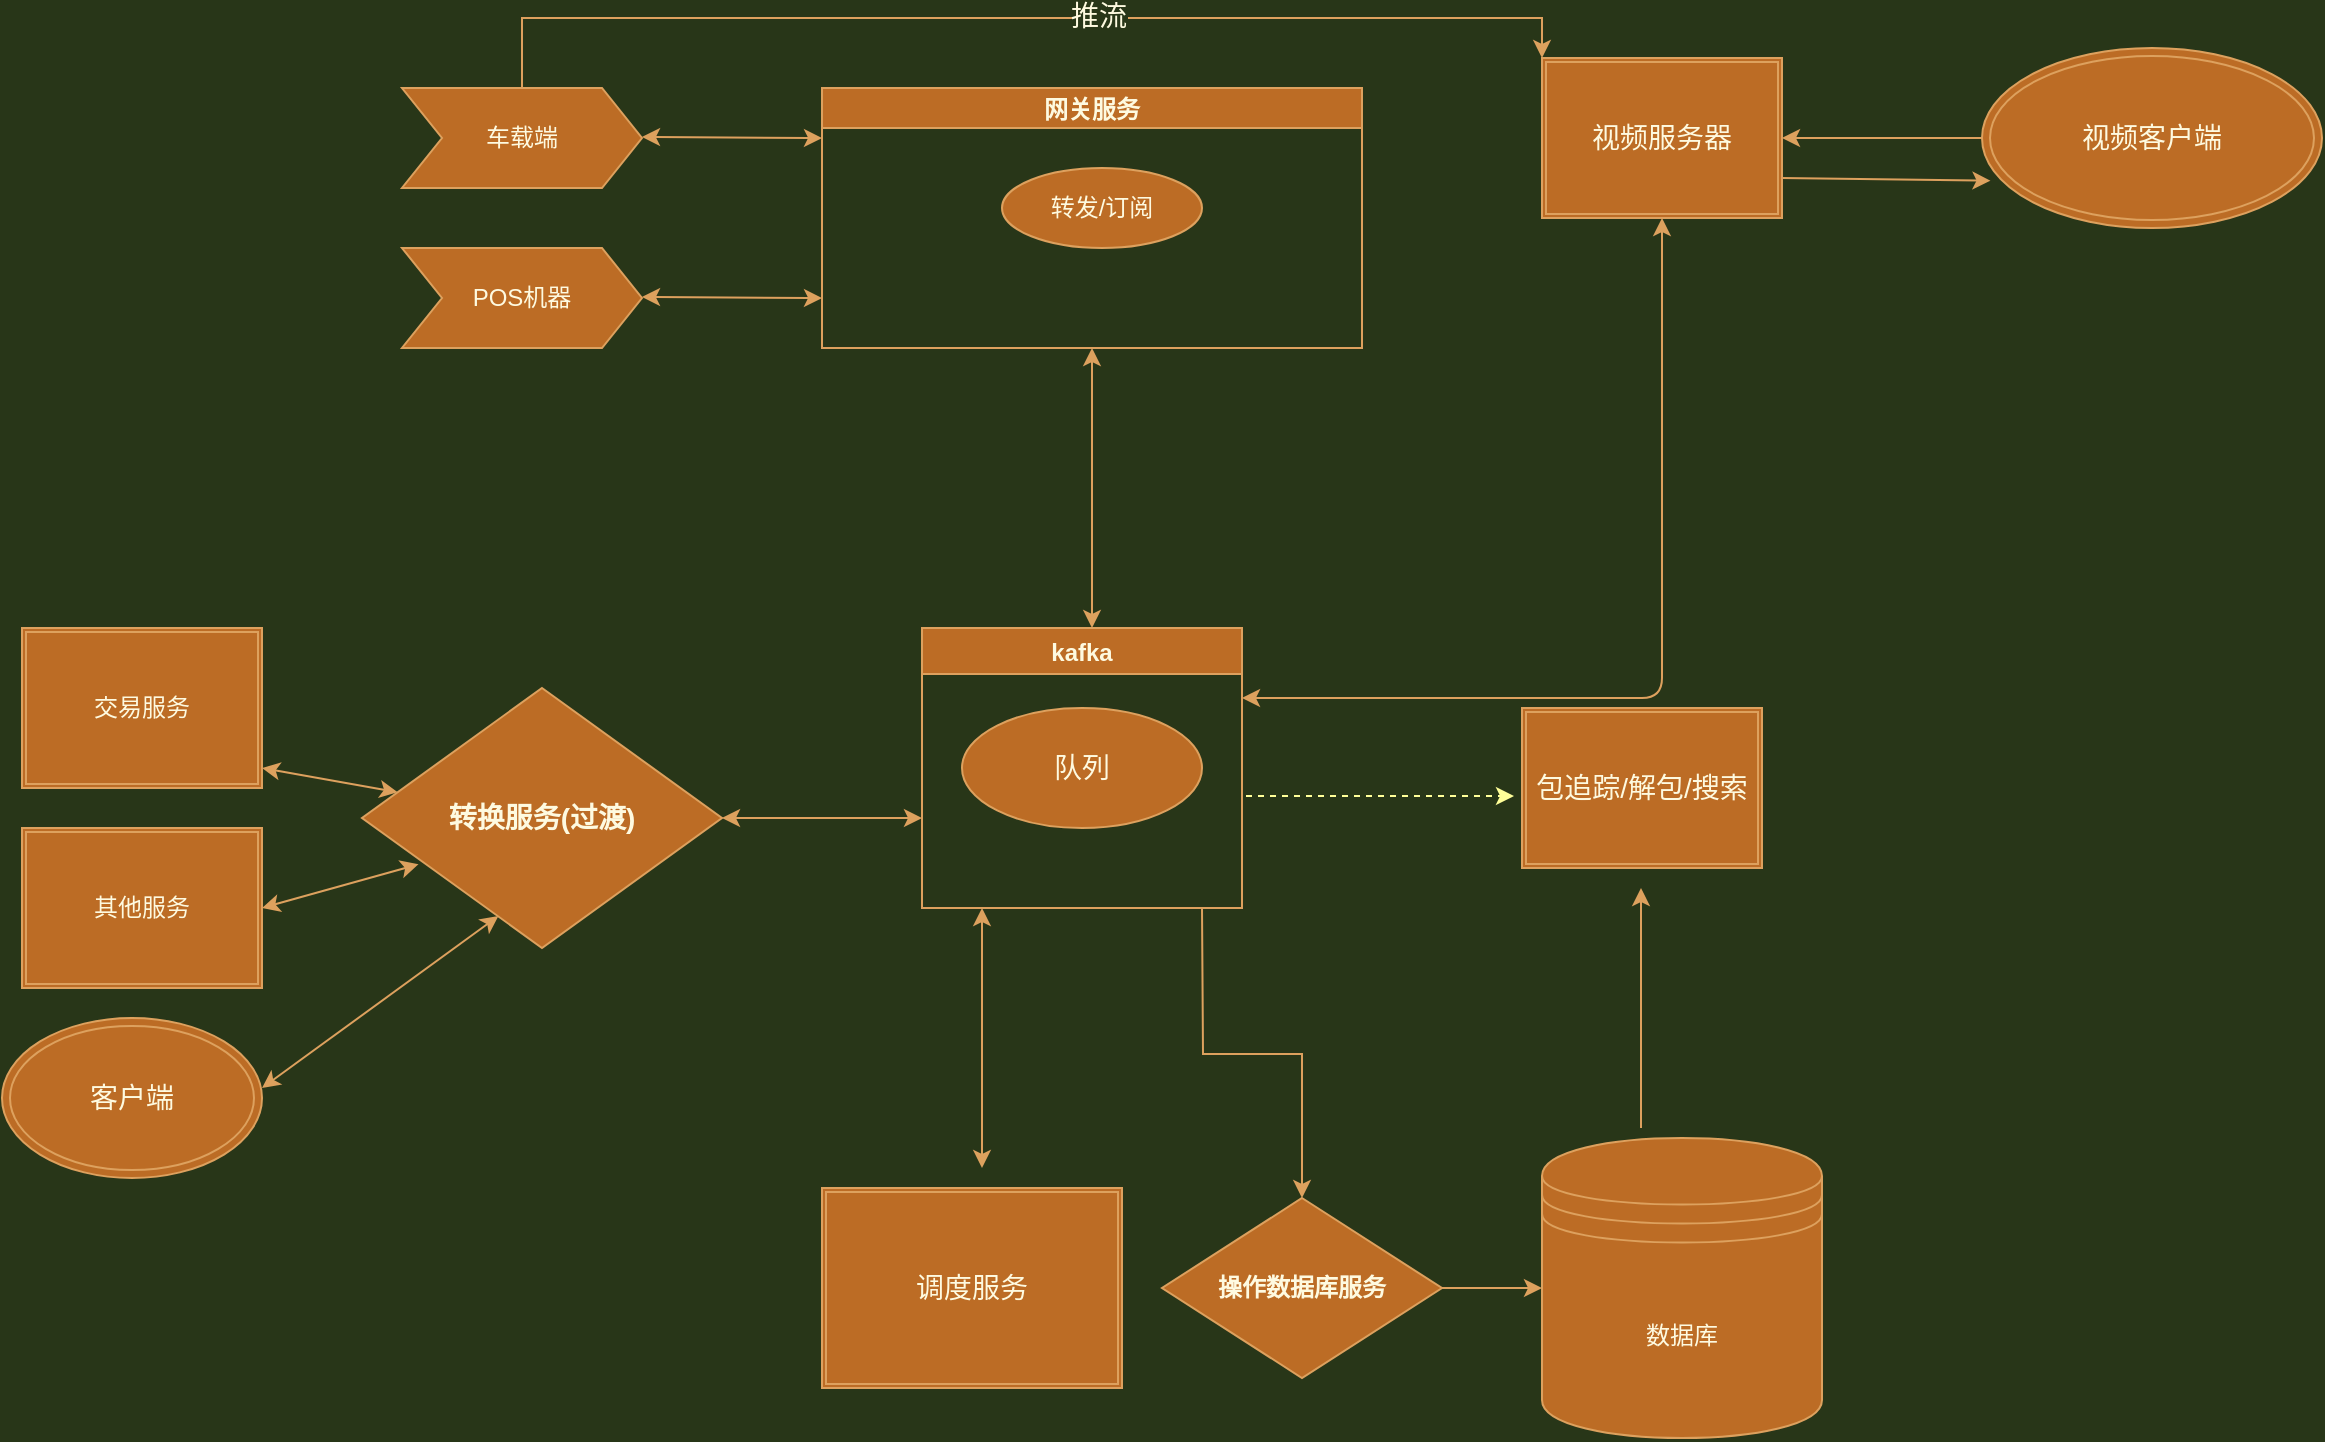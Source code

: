 <mxfile version="15.7.3" type="github">
  <diagram id="n3MaCTVb5JXNfdPg11m9" name="Page-1">
    <mxGraphModel dx="1822" dy="762" grid="0" gridSize="10" guides="1" tooltips="1" connect="1" arrows="1" fold="1" page="0" pageScale="1" pageWidth="827" pageHeight="1169" background="#283618" math="0" shadow="0">
      <root>
        <mxCell id="0" />
        <mxCell id="1" parent="0" />
        <mxCell id="E61O95-FBvWglqyfgdAV-2" value="网关服务" style="swimlane;startSize=20;horizontal=1;containerType=tree;fillColor=#BC6C25;strokeColor=#DDA15E;fontColor=#FEFAE0;" parent="1" vertex="1">
          <mxGeometry x="200" y="120" width="270" height="130" as="geometry" />
        </mxCell>
        <mxCell id="E61O95-FBvWglqyfgdAV-7" value="转发/订阅" style="ellipse;whiteSpace=wrap;html=1;align=center;treeFolding=1;treeMoving=1;newEdgeStyle={&quot;edgeStyle&quot;:&quot;entityRelationEdgeStyle&quot;,&quot;startArrow&quot;:&quot;none&quot;,&quot;endArrow&quot;:&quot;none&quot;,&quot;segment&quot;:10,&quot;curved&quot;:1};fillColor=#BC6C25;strokeColor=#DDA15E;fontColor=#FEFAE0;" parent="E61O95-FBvWglqyfgdAV-2" vertex="1">
          <mxGeometry x="90" y="40" width="100" height="40" as="geometry" />
        </mxCell>
        <mxCell id="E61O95-FBvWglqyfgdAV-15" value="POS机器" style="shape=step;perimeter=stepPerimeter;whiteSpace=wrap;html=1;fixedSize=1;fillColor=#BC6C25;strokeColor=#DDA15E;fontColor=#FEFAE0;" parent="1" vertex="1">
          <mxGeometry x="-10" y="200" width="120" height="50" as="geometry" />
        </mxCell>
        <object label="" id="E61O95-FBvWglqyfgdAV-96">
          <mxCell style="edgeStyle=orthogonalEdgeStyle;rounded=0;orthogonalLoop=1;jettySize=auto;html=1;exitX=0.5;exitY=0;exitDx=0;exitDy=0;entryX=0;entryY=0;entryDx=0;entryDy=0;fontSize=14;strokeColor=#DDA15E;fontColor=#FEFAE0;labelBackgroundColor=#283618;" parent="1" source="E61O95-FBvWglqyfgdAV-17" target="E61O95-FBvWglqyfgdAV-88" edge="1">
            <mxGeometry relative="1" as="geometry" />
          </mxCell>
        </object>
        <mxCell id="E61O95-FBvWglqyfgdAV-97" value="推流" style="edgeLabel;html=1;align=center;verticalAlign=middle;resizable=0;points=[];fontSize=14;fontColor=#FEFAE0;labelBackgroundColor=#283618;" parent="E61O95-FBvWglqyfgdAV-96" vertex="1" connectable="0">
          <mxGeometry x="0.144" y="1" relative="1" as="geometry">
            <mxPoint as="offset" />
          </mxGeometry>
        </mxCell>
        <mxCell id="E61O95-FBvWglqyfgdAV-17" value="车载端" style="shape=step;perimeter=stepPerimeter;whiteSpace=wrap;html=1;fixedSize=1;fillColor=#BC6C25;strokeColor=#DDA15E;fontColor=#FEFAE0;" parent="1" vertex="1">
          <mxGeometry x="-10" y="120" width="120" height="50" as="geometry" />
        </mxCell>
        <mxCell id="E61O95-FBvWglqyfgdAV-56" value="" style="edgeStyle=orthogonalEdgeStyle;rounded=0;orthogonalLoop=1;jettySize=auto;html=1;strokeColor=#DDA15E;fontColor=#FEFAE0;labelBackgroundColor=#283618;" parent="1" target="E61O95-FBvWglqyfgdAV-55" edge="1">
          <mxGeometry relative="1" as="geometry">
            <mxPoint x="390" y="530" as="sourcePoint" />
          </mxGeometry>
        </mxCell>
        <mxCell id="E61O95-FBvWglqyfgdAV-48" value="kafka" style="swimlane;fillColor=#BC6C25;strokeColor=#DDA15E;fontColor=#FEFAE0;" parent="1" vertex="1">
          <mxGeometry x="250" y="390" width="160" height="140" as="geometry">
            <mxRectangle x="40" y="390" width="60" height="23" as="alternateBounds" />
          </mxGeometry>
        </mxCell>
        <mxCell id="E61O95-FBvWglqyfgdAV-61" style="edgeStyle=orthogonalEdgeStyle;rounded=0;orthogonalLoop=1;jettySize=auto;html=1;entryX=0;entryY=0.5;entryDx=0;entryDy=0;strokeColor=#DDA15E;fontColor=#FEFAE0;labelBackgroundColor=#283618;" parent="1" source="E61O95-FBvWglqyfgdAV-55" target="E61O95-FBvWglqyfgdAV-60" edge="1">
          <mxGeometry relative="1" as="geometry" />
        </mxCell>
        <mxCell id="E61O95-FBvWglqyfgdAV-55" value="操作数据库服务" style="rhombus;whiteSpace=wrap;html=1;fontStyle=1;startSize=23;fillColor=#BC6C25;strokeColor=#DDA15E;fontColor=#FEFAE0;" parent="1" vertex="1">
          <mxGeometry x="370" y="675" width="140" height="90" as="geometry" />
        </mxCell>
        <mxCell id="E61O95-FBvWglqyfgdAV-58" value="&lt;font style=&quot;font-size: 14px&quot;&gt;转换服务(过渡)&lt;/font&gt;" style="rhombus;whiteSpace=wrap;html=1;fontStyle=1;startSize=23;fillColor=#BC6C25;strokeColor=#DDA15E;fontColor=#FEFAE0;" parent="1" vertex="1">
          <mxGeometry x="-30" y="420" width="180" height="130" as="geometry" />
        </mxCell>
        <mxCell id="E61O95-FBvWglqyfgdAV-60" value="数据库" style="shape=datastore;whiteSpace=wrap;html=1;fillColor=#BC6C25;strokeColor=#DDA15E;fontColor=#FEFAE0;" parent="1" vertex="1">
          <mxGeometry x="560" y="645" width="140" height="150" as="geometry" />
        </mxCell>
        <mxCell id="E61O95-FBvWglqyfgdAV-75" value="" style="endArrow=classic;startArrow=classic;html=1;rounded=0;strokeColor=#DDA15E;fontColor=#FEFAE0;labelBackgroundColor=#283618;" parent="1" edge="1">
          <mxGeometry width="50" height="50" relative="1" as="geometry">
            <mxPoint x="110" y="224.5" as="sourcePoint" />
            <mxPoint x="200" y="225" as="targetPoint" />
          </mxGeometry>
        </mxCell>
        <mxCell id="E61O95-FBvWglqyfgdAV-76" value="" style="endArrow=classic;startArrow=classic;html=1;rounded=0;strokeColor=#DDA15E;fontColor=#FEFAE0;labelBackgroundColor=#283618;" parent="1" edge="1">
          <mxGeometry width="50" height="50" relative="1" as="geometry">
            <mxPoint x="110" y="144.5" as="sourcePoint" />
            <mxPoint x="200" y="145" as="targetPoint" />
          </mxGeometry>
        </mxCell>
        <mxCell id="E61O95-FBvWglqyfgdAV-77" value="交易服务" style="shape=ext;double=1;rounded=0;whiteSpace=wrap;html=1;fillColor=#BC6C25;strokeColor=#DDA15E;fontColor=#FEFAE0;" parent="1" vertex="1">
          <mxGeometry x="-200" y="390" width="120" height="80" as="geometry" />
        </mxCell>
        <mxCell id="E61O95-FBvWglqyfgdAV-78" value="其他服务" style="shape=ext;double=1;rounded=0;whiteSpace=wrap;html=1;fillColor=#BC6C25;strokeColor=#DDA15E;fontColor=#FEFAE0;" parent="1" vertex="1">
          <mxGeometry x="-200" y="490" width="120" height="80" as="geometry" />
        </mxCell>
        <mxCell id="E61O95-FBvWglqyfgdAV-87" value="&lt;font style=&quot;font-size: 14px&quot;&gt;调度服务&lt;/font&gt;" style="shape=ext;double=1;rounded=0;whiteSpace=wrap;html=1;fillColor=#BC6C25;strokeColor=#DDA15E;fontColor=#FEFAE0;" parent="1" vertex="1">
          <mxGeometry x="200" y="670" width="150" height="100" as="geometry" />
        </mxCell>
        <mxCell id="E61O95-FBvWglqyfgdAV-106" style="edgeStyle=none;rounded=0;orthogonalLoop=1;jettySize=auto;html=1;exitX=1;exitY=0.75;exitDx=0;exitDy=0;entryX=0.025;entryY=0.737;entryDx=0;entryDy=0;entryPerimeter=0;fontSize=14;strokeColor=#DDA15E;fontColor=#FEFAE0;labelBackgroundColor=#283618;" parent="1" source="E61O95-FBvWglqyfgdAV-88" target="E61O95-FBvWglqyfgdAV-91" edge="1">
          <mxGeometry relative="1" as="geometry" />
        </mxCell>
        <mxCell id="E61O95-FBvWglqyfgdAV-88" value="视频服务器" style="shape=ext;double=1;rounded=0;whiteSpace=wrap;html=1;fontSize=14;fillColor=#BC6C25;strokeColor=#DDA15E;fontColor=#FEFAE0;" parent="1" vertex="1">
          <mxGeometry x="560" y="105" width="120" height="80" as="geometry" />
        </mxCell>
        <mxCell id="E61O95-FBvWglqyfgdAV-105" style="edgeStyle=none;rounded=0;orthogonalLoop=1;jettySize=auto;html=1;entryX=1;entryY=0.5;entryDx=0;entryDy=0;fontSize=14;strokeColor=#DDA15E;fontColor=#FEFAE0;labelBackgroundColor=#283618;" parent="1" source="E61O95-FBvWglqyfgdAV-91" target="E61O95-FBvWglqyfgdAV-88" edge="1">
          <mxGeometry relative="1" as="geometry" />
        </mxCell>
        <mxCell id="E61O95-FBvWglqyfgdAV-91" value="视频客户端" style="ellipse;shape=doubleEllipse;whiteSpace=wrap;html=1;fontSize=14;fillColor=#BC6C25;strokeColor=#DDA15E;fontColor=#FEFAE0;" parent="1" vertex="1">
          <mxGeometry x="780" y="100" width="170" height="90" as="geometry" />
        </mxCell>
        <mxCell id="E61O95-FBvWglqyfgdAV-122" value="客户端" style="ellipse;shape=doubleEllipse;whiteSpace=wrap;html=1;rounded=0;sketch=0;fontSize=14;fontColor=#FEFAE0;strokeColor=#DDA15E;fillColor=#BC6C25;" parent="1" vertex="1">
          <mxGeometry x="-210" y="585" width="130" height="80" as="geometry" />
        </mxCell>
        <mxCell id="E61O95-FBvWglqyfgdAV-129" value="" style="endArrow=classic;startArrow=classic;html=1;rounded=1;sketch=0;fontSize=14;fontColor=#FEFAE0;strokeColor=#DDA15E;fillColor=#BC6C25;curved=0;labelBackgroundColor=#283618;" parent="1" source="E61O95-FBvWglqyfgdAV-58" edge="1">
          <mxGeometry width="50" height="50" relative="1" as="geometry">
            <mxPoint x="-30" y="565" as="sourcePoint" />
            <mxPoint x="250" y="485" as="targetPoint" />
          </mxGeometry>
        </mxCell>
        <mxCell id="E61O95-FBvWglqyfgdAV-130" value="" style="endArrow=classic;startArrow=classic;html=1;rounded=1;sketch=0;fontSize=14;fontColor=#FEFAE0;strokeColor=#DDA15E;fillColor=#BC6C25;curved=0;labelBackgroundColor=#283618;" parent="1" edge="1">
          <mxGeometry width="50" height="50" relative="1" as="geometry">
            <mxPoint x="280" y="660" as="sourcePoint" />
            <mxPoint x="280" y="530" as="targetPoint" />
          </mxGeometry>
        </mxCell>
        <mxCell id="E61O95-FBvWglqyfgdAV-131" value="" style="endArrow=classic;startArrow=classic;html=1;rounded=1;sketch=0;fontSize=14;fontColor=#FEFAE0;strokeColor=#DDA15E;fillColor=#BC6C25;curved=0;entryX=0.5;entryY=1;entryDx=0;entryDy=0;labelBackgroundColor=#283618;" parent="1" target="E61O95-FBvWglqyfgdAV-2" edge="1">
          <mxGeometry width="50" height="50" relative="1" as="geometry">
            <mxPoint x="335" y="390" as="sourcePoint" />
            <mxPoint x="330" y="290" as="targetPoint" />
          </mxGeometry>
        </mxCell>
        <mxCell id="E61O95-FBvWglqyfgdAV-132" value="" style="endArrow=classic;startArrow=classic;html=1;rounded=1;sketch=0;fontSize=14;fontColor=#FEFAE0;strokeColor=#DDA15E;fillColor=#BC6C25;curved=0;entryX=1;entryY=0.25;entryDx=0;entryDy=0;labelBackgroundColor=#283618;" parent="1" source="E61O95-FBvWglqyfgdAV-88" target="E61O95-FBvWglqyfgdAV-48" edge="1">
          <mxGeometry width="50" height="50" relative="1" as="geometry">
            <mxPoint x="620" y="235" as="sourcePoint" />
            <mxPoint x="410" y="480" as="targetPoint" />
            <Array as="points">
              <mxPoint x="620" y="425" />
            </Array>
          </mxGeometry>
        </mxCell>
        <mxCell id="E61O95-FBvWglqyfgdAV-133" value="队列" style="ellipse;whiteSpace=wrap;html=1;rounded=0;sketch=0;fontSize=14;fontColor=#FEFAE0;strokeColor=#DDA15E;fillColor=#BC6C25;" parent="1" vertex="1">
          <mxGeometry x="270" y="430" width="120" height="60" as="geometry" />
        </mxCell>
        <mxCell id="E61O95-FBvWglqyfgdAV-137" value="" style="endArrow=classic;startArrow=classic;html=1;rounded=1;sketch=0;fontSize=14;fontColor=#FEFAE0;strokeColor=#DDA15E;fillColor=#BC6C25;curved=0;labelBackgroundColor=#283618;" parent="1" target="E61O95-FBvWglqyfgdAV-58" edge="1">
          <mxGeometry width="50" height="50" relative="1" as="geometry">
            <mxPoint x="-80" y="460" as="sourcePoint" />
            <mxPoint x="-30" y="410" as="targetPoint" />
          </mxGeometry>
        </mxCell>
        <mxCell id="E61O95-FBvWglqyfgdAV-138" value="" style="endArrow=classic;startArrow=classic;html=1;rounded=1;sketch=0;fontSize=14;fontColor=#FEFAE0;strokeColor=#DDA15E;fillColor=#BC6C25;curved=0;entryX=0.157;entryY=0.678;entryDx=0;entryDy=0;entryPerimeter=0;exitX=1;exitY=0.5;exitDx=0;exitDy=0;labelBackgroundColor=#283618;" parent="1" source="E61O95-FBvWglqyfgdAV-78" target="E61O95-FBvWglqyfgdAV-58" edge="1">
          <mxGeometry width="50" height="50" relative="1" as="geometry">
            <mxPoint x="-80" y="560" as="sourcePoint" />
            <mxPoint x="-30" y="510" as="targetPoint" />
          </mxGeometry>
        </mxCell>
        <mxCell id="E61O95-FBvWglqyfgdAV-140" value="" style="endArrow=classic;startArrow=classic;html=1;rounded=1;sketch=0;fontSize=14;fontColor=#FEFAE0;strokeColor=#DDA15E;fillColor=#BC6C25;curved=0;entryX=0.379;entryY=0.877;entryDx=0;entryDy=0;entryPerimeter=0;exitX=1;exitY=0.5;exitDx=0;exitDy=0;labelBackgroundColor=#283618;" parent="1" target="E61O95-FBvWglqyfgdAV-58" edge="1">
          <mxGeometry width="50" height="50" relative="1" as="geometry">
            <mxPoint x="-80" y="620" as="sourcePoint" />
            <mxPoint x="-30" y="600" as="targetPoint" />
          </mxGeometry>
        </mxCell>
        <mxCell id="iXbIjrRL-vsv1SxknyGG-1" value="" style="endArrow=classic;html=1;rounded=0;strokeColor=#DDA15E;labelBackgroundColor=#283618;fontColor=#FEFAE0;" parent="1" edge="1">
          <mxGeometry width="50" height="50" relative="1" as="geometry">
            <mxPoint x="609.5" y="640" as="sourcePoint" />
            <mxPoint x="609.5" y="520" as="targetPoint" />
          </mxGeometry>
        </mxCell>
        <mxCell id="iXbIjrRL-vsv1SxknyGG-2" value="包追踪/解包/搜索" style="shape=ext;double=1;rounded=0;whiteSpace=wrap;html=1;fontSize=14;fillColor=#BC6C25;strokeColor=#DDA15E;fontColor=#FEFAE0;" parent="1" vertex="1">
          <mxGeometry x="550" y="430" width="120" height="80" as="geometry" />
        </mxCell>
        <mxCell id="myeJ-AyG8dJjZ3UgZisw-1" value="" style="endArrow=classic;html=1;rounded=0;dashed=1;strokeColor=#FFFF99;" edge="1" parent="1">
          <mxGeometry width="50" height="50" relative="1" as="geometry">
            <mxPoint x="412" y="474" as="sourcePoint" />
            <mxPoint x="546" y="474" as="targetPoint" />
          </mxGeometry>
        </mxCell>
      </root>
    </mxGraphModel>
  </diagram>
</mxfile>
